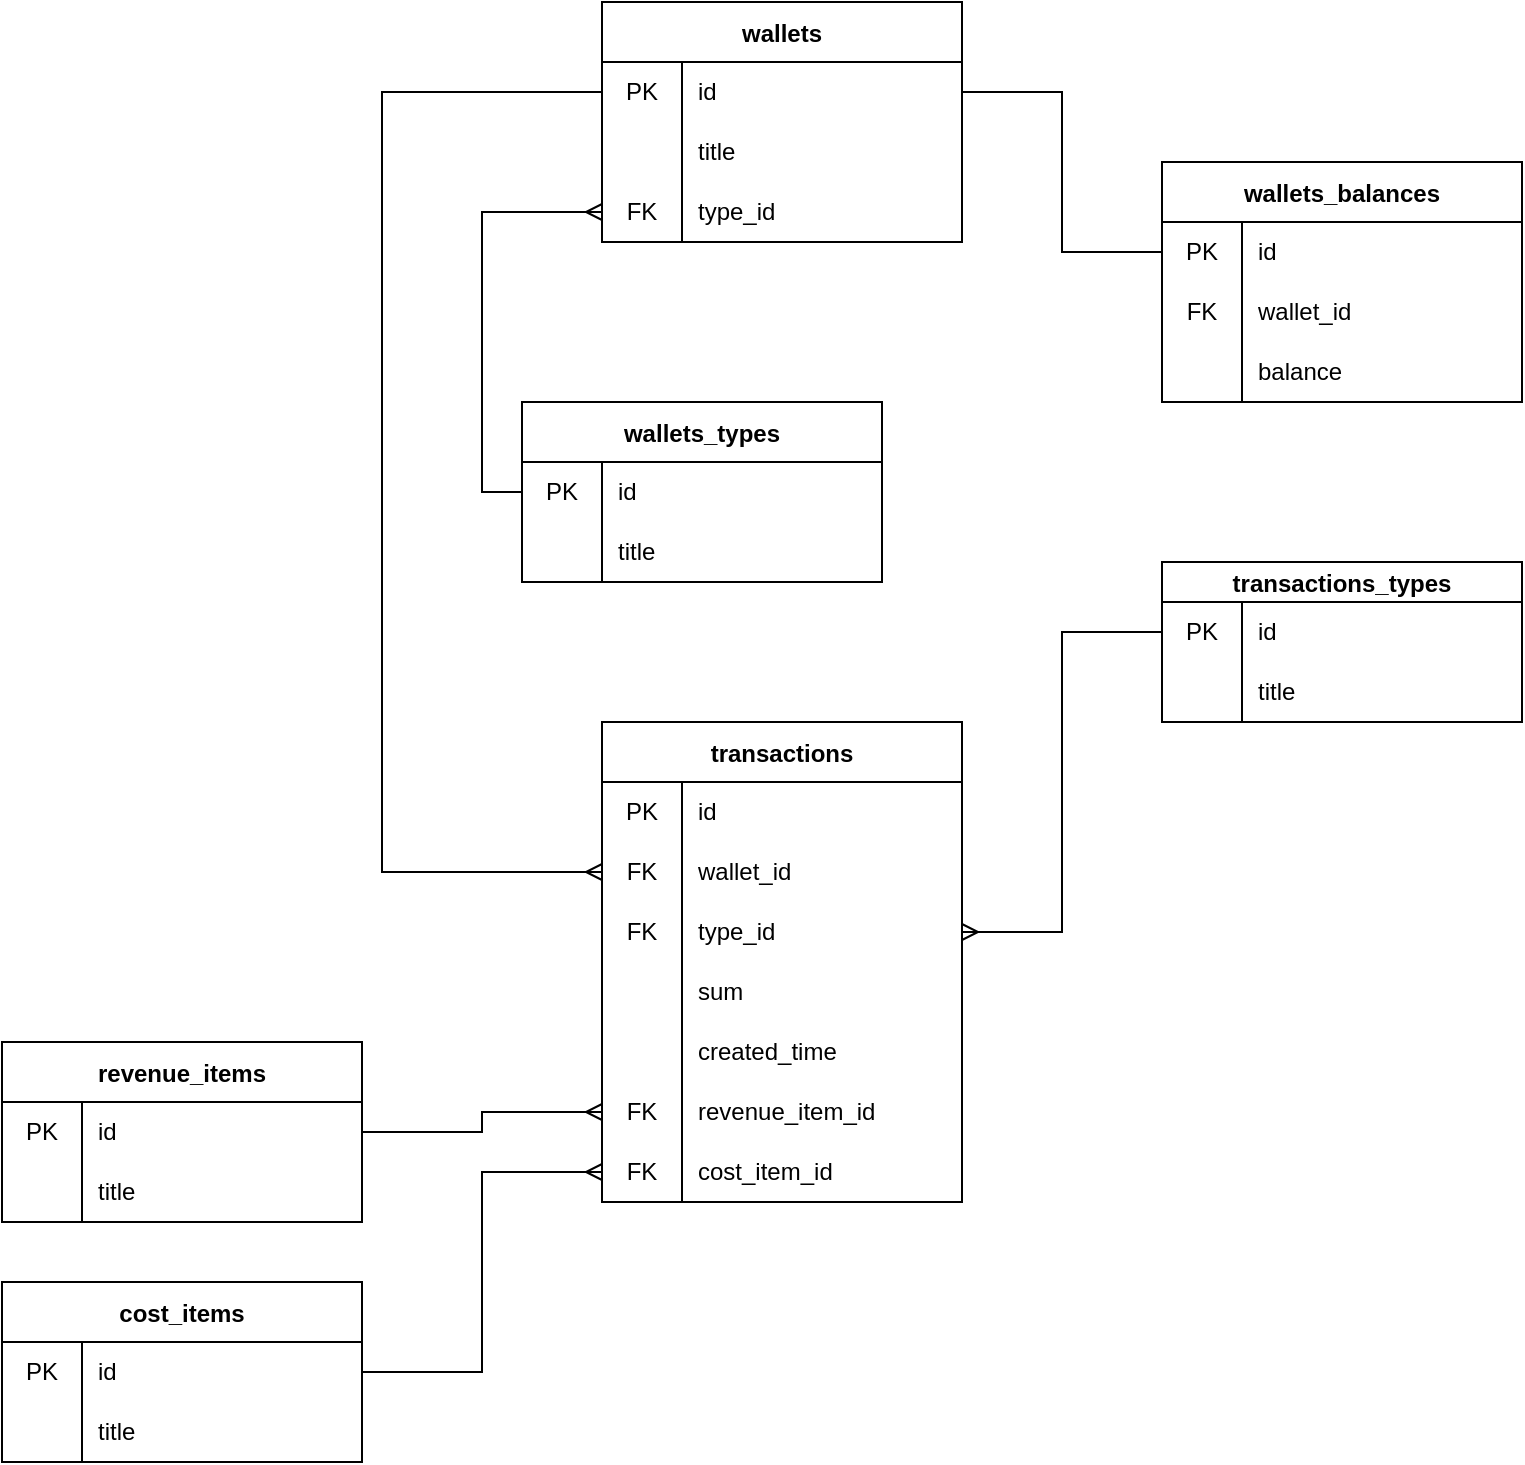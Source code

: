 <mxfile version="16.5.1" type="device"><diagram id="UF14ZefmdgjU-XydNCZp" name="Page-1"><mxGraphModel dx="1298" dy="801" grid="1" gridSize="10" guides="1" tooltips="1" connect="1" arrows="1" fold="1" page="1" pageScale="1" pageWidth="850" pageHeight="1100" math="0" shadow="0"><root><mxCell id="0"/><mxCell id="1" parent="0"/><mxCell id="J1w_E5bbS9iydt24kGFN-1" value="wallets" style="shape=table;startSize=30;container=1;collapsible=0;childLayout=tableLayout;fixedRows=1;rowLines=0;fontStyle=1;" parent="1" vertex="1"><mxGeometry x="320" y="160" width="180" height="120" as="geometry"/></mxCell><mxCell id="J1w_E5bbS9iydt24kGFN-2" value="" style="shape=tableRow;horizontal=0;startSize=0;swimlaneHead=0;swimlaneBody=0;top=0;left=0;bottom=0;right=0;collapsible=0;dropTarget=0;fillColor=none;points=[[0,0.5],[1,0.5]];portConstraint=eastwest;" parent="J1w_E5bbS9iydt24kGFN-1" vertex="1"><mxGeometry y="30" width="180" height="30" as="geometry"/></mxCell><mxCell id="J1w_E5bbS9iydt24kGFN-3" value="PK" style="shape=partialRectangle;html=1;whiteSpace=wrap;connectable=0;fillColor=none;top=0;left=0;bottom=0;right=0;overflow=hidden;pointerEvents=1;" parent="J1w_E5bbS9iydt24kGFN-2" vertex="1"><mxGeometry width="40" height="30" as="geometry"><mxRectangle width="40" height="30" as="alternateBounds"/></mxGeometry></mxCell><mxCell id="J1w_E5bbS9iydt24kGFN-4" value="id" style="shape=partialRectangle;html=1;whiteSpace=wrap;connectable=0;fillColor=none;top=0;left=0;bottom=0;right=0;align=left;spacingLeft=6;overflow=hidden;" parent="J1w_E5bbS9iydt24kGFN-2" vertex="1"><mxGeometry x="40" width="140" height="30" as="geometry"><mxRectangle width="140" height="30" as="alternateBounds"/></mxGeometry></mxCell><mxCell id="J1w_E5bbS9iydt24kGFN-5" value="" style="shape=tableRow;horizontal=0;startSize=0;swimlaneHead=0;swimlaneBody=0;top=0;left=0;bottom=0;right=0;collapsible=0;dropTarget=0;fillColor=none;points=[[0,0.5],[1,0.5]];portConstraint=eastwest;" parent="J1w_E5bbS9iydt24kGFN-1" vertex="1"><mxGeometry y="60" width="180" height="30" as="geometry"/></mxCell><mxCell id="J1w_E5bbS9iydt24kGFN-6" value="" style="shape=partialRectangle;html=1;whiteSpace=wrap;connectable=0;fillColor=none;top=0;left=0;bottom=0;right=0;overflow=hidden;" parent="J1w_E5bbS9iydt24kGFN-5" vertex="1"><mxGeometry width="40" height="30" as="geometry"><mxRectangle width="40" height="30" as="alternateBounds"/></mxGeometry></mxCell><mxCell id="J1w_E5bbS9iydt24kGFN-7" value="title" style="shape=partialRectangle;html=1;whiteSpace=wrap;connectable=0;fillColor=none;top=0;left=0;bottom=0;right=0;align=left;spacingLeft=6;overflow=hidden;" parent="J1w_E5bbS9iydt24kGFN-5" vertex="1"><mxGeometry x="40" width="140" height="30" as="geometry"><mxRectangle width="140" height="30" as="alternateBounds"/></mxGeometry></mxCell><mxCell id="J1w_E5bbS9iydt24kGFN-8" value="" style="shape=tableRow;horizontal=0;startSize=0;swimlaneHead=0;swimlaneBody=0;top=0;left=0;bottom=0;right=0;collapsible=0;dropTarget=0;fillColor=none;points=[[0,0.5],[1,0.5]];portConstraint=eastwest;" parent="J1w_E5bbS9iydt24kGFN-1" vertex="1"><mxGeometry y="90" width="180" height="30" as="geometry"/></mxCell><mxCell id="J1w_E5bbS9iydt24kGFN-9" value="FK" style="shape=partialRectangle;html=1;whiteSpace=wrap;connectable=0;fillColor=none;top=0;left=0;bottom=0;right=0;overflow=hidden;" parent="J1w_E5bbS9iydt24kGFN-8" vertex="1"><mxGeometry width="40" height="30" as="geometry"><mxRectangle width="40" height="30" as="alternateBounds"/></mxGeometry></mxCell><mxCell id="J1w_E5bbS9iydt24kGFN-10" value="type_id" style="shape=partialRectangle;html=1;whiteSpace=wrap;connectable=0;fillColor=none;top=0;left=0;bottom=0;right=0;align=left;spacingLeft=6;overflow=hidden;" parent="J1w_E5bbS9iydt24kGFN-8" vertex="1"><mxGeometry x="40" width="140" height="30" as="geometry"><mxRectangle width="140" height="30" as="alternateBounds"/></mxGeometry></mxCell><mxCell id="J1w_E5bbS9iydt24kGFN-11" value="wallets_types" style="shape=table;startSize=30;container=1;collapsible=0;childLayout=tableLayout;fixedRows=1;rowLines=0;fontStyle=1;" parent="1" vertex="1"><mxGeometry x="280" y="360" width="180" height="90" as="geometry"/></mxCell><mxCell id="J1w_E5bbS9iydt24kGFN-12" value="" style="shape=tableRow;horizontal=0;startSize=0;swimlaneHead=0;swimlaneBody=0;top=0;left=0;bottom=0;right=0;collapsible=0;dropTarget=0;fillColor=none;points=[[0,0.5],[1,0.5]];portConstraint=eastwest;" parent="J1w_E5bbS9iydt24kGFN-11" vertex="1"><mxGeometry y="30" width="180" height="30" as="geometry"/></mxCell><mxCell id="J1w_E5bbS9iydt24kGFN-13" value="PK" style="shape=partialRectangle;html=1;whiteSpace=wrap;connectable=0;fillColor=none;top=0;left=0;bottom=0;right=0;overflow=hidden;pointerEvents=1;" parent="J1w_E5bbS9iydt24kGFN-12" vertex="1"><mxGeometry width="40" height="30" as="geometry"><mxRectangle width="40" height="30" as="alternateBounds"/></mxGeometry></mxCell><mxCell id="J1w_E5bbS9iydt24kGFN-14" value="id" style="shape=partialRectangle;html=1;whiteSpace=wrap;connectable=0;fillColor=none;top=0;left=0;bottom=0;right=0;align=left;spacingLeft=6;overflow=hidden;" parent="J1w_E5bbS9iydt24kGFN-12" vertex="1"><mxGeometry x="40" width="140" height="30" as="geometry"><mxRectangle width="140" height="30" as="alternateBounds"/></mxGeometry></mxCell><mxCell id="J1w_E5bbS9iydt24kGFN-15" value="" style="shape=tableRow;horizontal=0;startSize=0;swimlaneHead=0;swimlaneBody=0;top=0;left=0;bottom=0;right=0;collapsible=0;dropTarget=0;fillColor=none;points=[[0,0.5],[1,0.5]];portConstraint=eastwest;" parent="J1w_E5bbS9iydt24kGFN-11" vertex="1"><mxGeometry y="60" width="180" height="30" as="geometry"/></mxCell><mxCell id="J1w_E5bbS9iydt24kGFN-16" value="" style="shape=partialRectangle;html=1;whiteSpace=wrap;connectable=0;fillColor=none;top=0;left=0;bottom=0;right=0;overflow=hidden;" parent="J1w_E5bbS9iydt24kGFN-15" vertex="1"><mxGeometry width="40" height="30" as="geometry"><mxRectangle width="40" height="30" as="alternateBounds"/></mxGeometry></mxCell><mxCell id="J1w_E5bbS9iydt24kGFN-17" value="title" style="shape=partialRectangle;html=1;whiteSpace=wrap;connectable=0;fillColor=none;top=0;left=0;bottom=0;right=0;align=left;spacingLeft=6;overflow=hidden;" parent="J1w_E5bbS9iydt24kGFN-15" vertex="1"><mxGeometry x="40" width="140" height="30" as="geometry"><mxRectangle width="140" height="30" as="alternateBounds"/></mxGeometry></mxCell><mxCell id="J1w_E5bbS9iydt24kGFN-21" style="edgeStyle=orthogonalEdgeStyle;rounded=0;orthogonalLoop=1;jettySize=auto;html=1;entryX=0;entryY=0.5;entryDx=0;entryDy=0;startArrow=ERmany;startFill=0;endArrow=none;endFill=0;" parent="1" source="J1w_E5bbS9iydt24kGFN-8" target="J1w_E5bbS9iydt24kGFN-12" edge="1"><mxGeometry relative="1" as="geometry"/></mxCell><mxCell id="J1w_E5bbS9iydt24kGFN-22" value="wallets_balances" style="shape=table;startSize=30;container=1;collapsible=0;childLayout=tableLayout;fixedRows=1;rowLines=0;fontStyle=1;" parent="1" vertex="1"><mxGeometry x="600" y="240" width="180" height="120" as="geometry"/></mxCell><mxCell id="J1w_E5bbS9iydt24kGFN-23" value="" style="shape=tableRow;horizontal=0;startSize=0;swimlaneHead=0;swimlaneBody=0;top=0;left=0;bottom=0;right=0;collapsible=0;dropTarget=0;fillColor=none;points=[[0,0.5],[1,0.5]];portConstraint=eastwest;" parent="J1w_E5bbS9iydt24kGFN-22" vertex="1"><mxGeometry y="30" width="180" height="30" as="geometry"/></mxCell><mxCell id="J1w_E5bbS9iydt24kGFN-24" value="PK" style="shape=partialRectangle;html=1;whiteSpace=wrap;connectable=0;fillColor=none;top=0;left=0;bottom=0;right=0;overflow=hidden;pointerEvents=1;" parent="J1w_E5bbS9iydt24kGFN-23" vertex="1"><mxGeometry width="40" height="30" as="geometry"><mxRectangle width="40" height="30" as="alternateBounds"/></mxGeometry></mxCell><mxCell id="J1w_E5bbS9iydt24kGFN-25" value="id" style="shape=partialRectangle;html=1;whiteSpace=wrap;connectable=0;fillColor=none;top=0;left=0;bottom=0;right=0;align=left;spacingLeft=6;overflow=hidden;" parent="J1w_E5bbS9iydt24kGFN-23" vertex="1"><mxGeometry x="40" width="140" height="30" as="geometry"><mxRectangle width="140" height="30" as="alternateBounds"/></mxGeometry></mxCell><mxCell id="J1w_E5bbS9iydt24kGFN-26" value="" style="shape=tableRow;horizontal=0;startSize=0;swimlaneHead=0;swimlaneBody=0;top=0;left=0;bottom=0;right=0;collapsible=0;dropTarget=0;fillColor=none;points=[[0,0.5],[1,0.5]];portConstraint=eastwest;" parent="J1w_E5bbS9iydt24kGFN-22" vertex="1"><mxGeometry y="60" width="180" height="30" as="geometry"/></mxCell><mxCell id="J1w_E5bbS9iydt24kGFN-27" value="FK" style="shape=partialRectangle;html=1;whiteSpace=wrap;connectable=0;fillColor=none;top=0;left=0;bottom=0;right=0;overflow=hidden;" parent="J1w_E5bbS9iydt24kGFN-26" vertex="1"><mxGeometry width="40" height="30" as="geometry"><mxRectangle width="40" height="30" as="alternateBounds"/></mxGeometry></mxCell><mxCell id="J1w_E5bbS9iydt24kGFN-28" value="wallet_id" style="shape=partialRectangle;html=1;whiteSpace=wrap;connectable=0;fillColor=none;top=0;left=0;bottom=0;right=0;align=left;spacingLeft=6;overflow=hidden;" parent="J1w_E5bbS9iydt24kGFN-26" vertex="1"><mxGeometry x="40" width="140" height="30" as="geometry"><mxRectangle width="140" height="30" as="alternateBounds"/></mxGeometry></mxCell><mxCell id="J1w_E5bbS9iydt24kGFN-32" value="" style="shape=tableRow;horizontal=0;startSize=0;swimlaneHead=0;swimlaneBody=0;top=0;left=0;bottom=0;right=0;collapsible=0;dropTarget=0;fillColor=none;points=[[0,0.5],[1,0.5]];portConstraint=eastwest;" parent="J1w_E5bbS9iydt24kGFN-22" vertex="1"><mxGeometry y="90" width="180" height="30" as="geometry"/></mxCell><mxCell id="J1w_E5bbS9iydt24kGFN-33" value="" style="shape=partialRectangle;html=1;whiteSpace=wrap;connectable=0;fillColor=none;top=0;left=0;bottom=0;right=0;overflow=hidden;" parent="J1w_E5bbS9iydt24kGFN-32" vertex="1"><mxGeometry width="40" height="30" as="geometry"><mxRectangle width="40" height="30" as="alternateBounds"/></mxGeometry></mxCell><mxCell id="J1w_E5bbS9iydt24kGFN-34" value="balance" style="shape=partialRectangle;html=1;whiteSpace=wrap;connectable=0;fillColor=none;top=0;left=0;bottom=0;right=0;align=left;spacingLeft=6;overflow=hidden;" parent="J1w_E5bbS9iydt24kGFN-32" vertex="1"><mxGeometry x="40" width="140" height="30" as="geometry"><mxRectangle width="140" height="30" as="alternateBounds"/></mxGeometry></mxCell><mxCell id="J1w_E5bbS9iydt24kGFN-36" style="edgeStyle=orthogonalEdgeStyle;rounded=0;orthogonalLoop=1;jettySize=auto;html=1;endArrow=none;endFill=0;" parent="1" source="J1w_E5bbS9iydt24kGFN-23" target="J1w_E5bbS9iydt24kGFN-2" edge="1"><mxGeometry relative="1" as="geometry"/></mxCell><mxCell id="J1w_E5bbS9iydt24kGFN-48" value="transactions" style="shape=table;startSize=30;container=1;collapsible=0;childLayout=tableLayout;fixedRows=1;rowLines=0;fontStyle=1;" parent="1" vertex="1"><mxGeometry x="320" y="520" width="180" height="240" as="geometry"/></mxCell><mxCell id="J1w_E5bbS9iydt24kGFN-49" value="" style="shape=tableRow;horizontal=0;startSize=0;swimlaneHead=0;swimlaneBody=0;top=0;left=0;bottom=0;right=0;collapsible=0;dropTarget=0;fillColor=none;points=[[0,0.5],[1,0.5]];portConstraint=eastwest;" parent="J1w_E5bbS9iydt24kGFN-48" vertex="1"><mxGeometry y="30" width="180" height="30" as="geometry"/></mxCell><mxCell id="J1w_E5bbS9iydt24kGFN-50" value="PK" style="shape=partialRectangle;html=1;whiteSpace=wrap;connectable=0;fillColor=none;top=0;left=0;bottom=0;right=0;overflow=hidden;pointerEvents=1;" parent="J1w_E5bbS9iydt24kGFN-49" vertex="1"><mxGeometry width="40" height="30" as="geometry"><mxRectangle width="40" height="30" as="alternateBounds"/></mxGeometry></mxCell><mxCell id="J1w_E5bbS9iydt24kGFN-51" value="id" style="shape=partialRectangle;html=1;whiteSpace=wrap;connectable=0;fillColor=none;top=0;left=0;bottom=0;right=0;align=left;spacingLeft=6;overflow=hidden;" parent="J1w_E5bbS9iydt24kGFN-49" vertex="1"><mxGeometry x="40" width="140" height="30" as="geometry"><mxRectangle width="140" height="30" as="alternateBounds"/></mxGeometry></mxCell><mxCell id="J1w_E5bbS9iydt24kGFN-52" value="" style="shape=tableRow;horizontal=0;startSize=0;swimlaneHead=0;swimlaneBody=0;top=0;left=0;bottom=0;right=0;collapsible=0;dropTarget=0;fillColor=none;points=[[0,0.5],[1,0.5]];portConstraint=eastwest;" parent="J1w_E5bbS9iydt24kGFN-48" vertex="1"><mxGeometry y="60" width="180" height="30" as="geometry"/></mxCell><mxCell id="J1w_E5bbS9iydt24kGFN-53" value="FK" style="shape=partialRectangle;html=1;whiteSpace=wrap;connectable=0;fillColor=none;top=0;left=0;bottom=0;right=0;overflow=hidden;" parent="J1w_E5bbS9iydt24kGFN-52" vertex="1"><mxGeometry width="40" height="30" as="geometry"><mxRectangle width="40" height="30" as="alternateBounds"/></mxGeometry></mxCell><mxCell id="J1w_E5bbS9iydt24kGFN-54" value="wallet_id" style="shape=partialRectangle;html=1;whiteSpace=wrap;connectable=0;fillColor=none;top=0;left=0;bottom=0;right=0;align=left;spacingLeft=6;overflow=hidden;" parent="J1w_E5bbS9iydt24kGFN-52" vertex="1"><mxGeometry x="40" width="140" height="30" as="geometry"><mxRectangle width="140" height="30" as="alternateBounds"/></mxGeometry></mxCell><mxCell id="J1w_E5bbS9iydt24kGFN-55" value="" style="shape=tableRow;horizontal=0;startSize=0;swimlaneHead=0;swimlaneBody=0;top=0;left=0;bottom=0;right=0;collapsible=0;dropTarget=0;fillColor=none;points=[[0,0.5],[1,0.5]];portConstraint=eastwest;" parent="J1w_E5bbS9iydt24kGFN-48" vertex="1"><mxGeometry y="90" width="180" height="30" as="geometry"/></mxCell><mxCell id="J1w_E5bbS9iydt24kGFN-56" value="FK" style="shape=partialRectangle;html=1;whiteSpace=wrap;connectable=0;fillColor=none;top=0;left=0;bottom=0;right=0;overflow=hidden;" parent="J1w_E5bbS9iydt24kGFN-55" vertex="1"><mxGeometry width="40" height="30" as="geometry"><mxRectangle width="40" height="30" as="alternateBounds"/></mxGeometry></mxCell><mxCell id="J1w_E5bbS9iydt24kGFN-57" value="type_id" style="shape=partialRectangle;html=1;whiteSpace=wrap;connectable=0;fillColor=none;top=0;left=0;bottom=0;right=0;align=left;spacingLeft=6;overflow=hidden;" parent="J1w_E5bbS9iydt24kGFN-55" vertex="1"><mxGeometry x="40" width="140" height="30" as="geometry"><mxRectangle width="140" height="30" as="alternateBounds"/></mxGeometry></mxCell><mxCell id="J1w_E5bbS9iydt24kGFN-58" value="" style="shape=tableRow;horizontal=0;startSize=0;swimlaneHead=0;swimlaneBody=0;top=0;left=0;bottom=0;right=0;collapsible=0;dropTarget=0;fillColor=none;points=[[0,0.5],[1,0.5]];portConstraint=eastwest;" parent="J1w_E5bbS9iydt24kGFN-48" vertex="1"><mxGeometry y="120" width="180" height="30" as="geometry"/></mxCell><mxCell id="J1w_E5bbS9iydt24kGFN-59" value="" style="shape=partialRectangle;html=1;whiteSpace=wrap;connectable=0;fillColor=none;top=0;left=0;bottom=0;right=0;overflow=hidden;" parent="J1w_E5bbS9iydt24kGFN-58" vertex="1"><mxGeometry width="40" height="30" as="geometry"><mxRectangle width="40" height="30" as="alternateBounds"/></mxGeometry></mxCell><mxCell id="J1w_E5bbS9iydt24kGFN-60" value="sum" style="shape=partialRectangle;html=1;whiteSpace=wrap;connectable=0;fillColor=none;top=0;left=0;bottom=0;right=0;align=left;spacingLeft=6;overflow=hidden;" parent="J1w_E5bbS9iydt24kGFN-58" vertex="1"><mxGeometry x="40" width="140" height="30" as="geometry"><mxRectangle width="140" height="30" as="alternateBounds"/></mxGeometry></mxCell><mxCell id="J1w_E5bbS9iydt24kGFN-61" value="" style="shape=tableRow;horizontal=0;startSize=0;swimlaneHead=0;swimlaneBody=0;top=0;left=0;bottom=0;right=0;collapsible=0;dropTarget=0;fillColor=none;points=[[0,0.5],[1,0.5]];portConstraint=eastwest;" parent="J1w_E5bbS9iydt24kGFN-48" vertex="1"><mxGeometry y="150" width="180" height="30" as="geometry"/></mxCell><mxCell id="J1w_E5bbS9iydt24kGFN-62" value="" style="shape=partialRectangle;html=1;whiteSpace=wrap;connectable=0;fillColor=none;top=0;left=0;bottom=0;right=0;overflow=hidden;pointerEvents=1;" parent="J1w_E5bbS9iydt24kGFN-61" vertex="1"><mxGeometry width="40" height="30" as="geometry"><mxRectangle width="40" height="30" as="alternateBounds"/></mxGeometry></mxCell><mxCell id="J1w_E5bbS9iydt24kGFN-63" value="created_time" style="shape=partialRectangle;html=1;whiteSpace=wrap;connectable=0;fillColor=none;top=0;left=0;bottom=0;right=0;align=left;spacingLeft=6;overflow=hidden;" parent="J1w_E5bbS9iydt24kGFN-61" vertex="1"><mxGeometry x="40" width="140" height="30" as="geometry"><mxRectangle width="140" height="30" as="alternateBounds"/></mxGeometry></mxCell><mxCell id="dGZhr27rmkxhjZqOa2Eg-13" value="" style="shape=tableRow;horizontal=0;startSize=0;swimlaneHead=0;swimlaneBody=0;top=0;left=0;bottom=0;right=0;collapsible=0;dropTarget=0;fillColor=none;points=[[0,0.5],[1,0.5]];portConstraint=eastwest;" vertex="1" parent="J1w_E5bbS9iydt24kGFN-48"><mxGeometry y="180" width="180" height="30" as="geometry"/></mxCell><mxCell id="dGZhr27rmkxhjZqOa2Eg-14" value="FK" style="shape=partialRectangle;html=1;whiteSpace=wrap;connectable=0;fillColor=none;top=0;left=0;bottom=0;right=0;overflow=hidden;pointerEvents=1;" vertex="1" parent="dGZhr27rmkxhjZqOa2Eg-13"><mxGeometry width="40" height="30" as="geometry"><mxRectangle width="40" height="30" as="alternateBounds"/></mxGeometry></mxCell><mxCell id="dGZhr27rmkxhjZqOa2Eg-15" value="revenue_item_id" style="shape=partialRectangle;html=1;whiteSpace=wrap;connectable=0;fillColor=none;top=0;left=0;bottom=0;right=0;align=left;spacingLeft=6;overflow=hidden;" vertex="1" parent="dGZhr27rmkxhjZqOa2Eg-13"><mxGeometry x="40" width="140" height="30" as="geometry"><mxRectangle width="140" height="30" as="alternateBounds"/></mxGeometry></mxCell><mxCell id="dGZhr27rmkxhjZqOa2Eg-26" value="" style="shape=tableRow;horizontal=0;startSize=0;swimlaneHead=0;swimlaneBody=0;top=0;left=0;bottom=0;right=0;collapsible=0;dropTarget=0;fillColor=none;points=[[0,0.5],[1,0.5]];portConstraint=eastwest;" vertex="1" parent="J1w_E5bbS9iydt24kGFN-48"><mxGeometry y="210" width="180" height="30" as="geometry"/></mxCell><mxCell id="dGZhr27rmkxhjZqOa2Eg-27" value="FK" style="shape=partialRectangle;html=1;whiteSpace=wrap;connectable=0;fillColor=none;top=0;left=0;bottom=0;right=0;overflow=hidden;pointerEvents=1;" vertex="1" parent="dGZhr27rmkxhjZqOa2Eg-26"><mxGeometry width="40" height="30" as="geometry"><mxRectangle width="40" height="30" as="alternateBounds"/></mxGeometry></mxCell><mxCell id="dGZhr27rmkxhjZqOa2Eg-28" value="cost_item_id" style="shape=partialRectangle;html=1;whiteSpace=wrap;connectable=0;fillColor=none;top=0;left=0;bottom=0;right=0;align=left;spacingLeft=6;overflow=hidden;" vertex="1" parent="dGZhr27rmkxhjZqOa2Eg-26"><mxGeometry x="40" width="140" height="30" as="geometry"><mxRectangle width="140" height="30" as="alternateBounds"/></mxGeometry></mxCell><mxCell id="J1w_E5bbS9iydt24kGFN-66" style="edgeStyle=orthogonalEdgeStyle;rounded=0;orthogonalLoop=1;jettySize=auto;html=1;entryX=0;entryY=0.5;entryDx=0;entryDy=0;startArrow=ERmany;startFill=0;endArrow=none;endFill=0;" parent="1" source="J1w_E5bbS9iydt24kGFN-52" target="J1w_E5bbS9iydt24kGFN-2" edge="1"><mxGeometry relative="1" as="geometry"><Array as="points"><mxPoint x="210" y="595"/><mxPoint x="210" y="205"/></Array></mxGeometry></mxCell><mxCell id="J1w_E5bbS9iydt24kGFN-67" value="transactions_types" style="shape=table;startSize=20;container=1;collapsible=0;childLayout=tableLayout;fixedRows=1;rowLines=0;fontStyle=1;" parent="1" vertex="1"><mxGeometry x="600" y="440" width="180" height="80" as="geometry"/></mxCell><mxCell id="J1w_E5bbS9iydt24kGFN-68" value="" style="shape=tableRow;horizontal=0;startSize=0;swimlaneHead=0;swimlaneBody=0;top=0;left=0;bottom=0;right=0;collapsible=0;dropTarget=0;fillColor=none;points=[[0,0.5],[1,0.5]];portConstraint=eastwest;" parent="J1w_E5bbS9iydt24kGFN-67" vertex="1"><mxGeometry y="20" width="180" height="30" as="geometry"/></mxCell><mxCell id="J1w_E5bbS9iydt24kGFN-69" value="PK" style="shape=partialRectangle;html=1;whiteSpace=wrap;connectable=0;fillColor=none;top=0;left=0;bottom=0;right=0;overflow=hidden;pointerEvents=1;" parent="J1w_E5bbS9iydt24kGFN-68" vertex="1"><mxGeometry width="40" height="30" as="geometry"><mxRectangle width="40" height="30" as="alternateBounds"/></mxGeometry></mxCell><mxCell id="J1w_E5bbS9iydt24kGFN-70" value="id" style="shape=partialRectangle;html=1;whiteSpace=wrap;connectable=0;fillColor=none;top=0;left=0;bottom=0;right=0;align=left;spacingLeft=6;overflow=hidden;" parent="J1w_E5bbS9iydt24kGFN-68" vertex="1"><mxGeometry x="40" width="140" height="30" as="geometry"><mxRectangle width="140" height="30" as="alternateBounds"/></mxGeometry></mxCell><mxCell id="J1w_E5bbS9iydt24kGFN-71" value="" style="shape=tableRow;horizontal=0;startSize=0;swimlaneHead=0;swimlaneBody=0;top=0;left=0;bottom=0;right=0;collapsible=0;dropTarget=0;fillColor=none;points=[[0,0.5],[1,0.5]];portConstraint=eastwest;" parent="J1w_E5bbS9iydt24kGFN-67" vertex="1"><mxGeometry y="50" width="180" height="30" as="geometry"/></mxCell><mxCell id="J1w_E5bbS9iydt24kGFN-72" value="" style="shape=partialRectangle;html=1;whiteSpace=wrap;connectable=0;fillColor=none;top=0;left=0;bottom=0;right=0;overflow=hidden;" parent="J1w_E5bbS9iydt24kGFN-71" vertex="1"><mxGeometry width="40" height="30" as="geometry"><mxRectangle width="40" height="30" as="alternateBounds"/></mxGeometry></mxCell><mxCell id="J1w_E5bbS9iydt24kGFN-73" value="title" style="shape=partialRectangle;html=1;whiteSpace=wrap;connectable=0;fillColor=none;top=0;left=0;bottom=0;right=0;align=left;spacingLeft=6;overflow=hidden;" parent="J1w_E5bbS9iydt24kGFN-71" vertex="1"><mxGeometry x="40" width="140" height="30" as="geometry"><mxRectangle width="140" height="30" as="alternateBounds"/></mxGeometry></mxCell><mxCell id="J1w_E5bbS9iydt24kGFN-77" style="edgeStyle=orthogonalEdgeStyle;rounded=0;orthogonalLoop=1;jettySize=auto;html=1;entryX=0;entryY=0.5;entryDx=0;entryDy=0;startArrow=ERmany;startFill=0;endArrow=none;endFill=0;" parent="1" source="J1w_E5bbS9iydt24kGFN-55" target="J1w_E5bbS9iydt24kGFN-68" edge="1"><mxGeometry relative="1" as="geometry"/></mxCell><mxCell id="dGZhr27rmkxhjZqOa2Eg-3" value="revenue_items" style="shape=table;startSize=30;container=1;collapsible=0;childLayout=tableLayout;fixedRows=1;rowLines=0;fontStyle=1;" vertex="1" parent="1"><mxGeometry x="20" y="680" width="180" height="90" as="geometry"/></mxCell><mxCell id="dGZhr27rmkxhjZqOa2Eg-4" value="" style="shape=tableRow;horizontal=0;startSize=0;swimlaneHead=0;swimlaneBody=0;top=0;left=0;bottom=0;right=0;collapsible=0;dropTarget=0;fillColor=none;points=[[0,0.5],[1,0.5]];portConstraint=eastwest;" vertex="1" parent="dGZhr27rmkxhjZqOa2Eg-3"><mxGeometry y="30" width="180" height="30" as="geometry"/></mxCell><mxCell id="dGZhr27rmkxhjZqOa2Eg-5" value="PK" style="shape=partialRectangle;html=1;whiteSpace=wrap;connectable=0;fillColor=none;top=0;left=0;bottom=0;right=0;overflow=hidden;pointerEvents=1;" vertex="1" parent="dGZhr27rmkxhjZqOa2Eg-4"><mxGeometry width="40" height="30" as="geometry"><mxRectangle width="40" height="30" as="alternateBounds"/></mxGeometry></mxCell><mxCell id="dGZhr27rmkxhjZqOa2Eg-6" value="id" style="shape=partialRectangle;html=1;whiteSpace=wrap;connectable=0;fillColor=none;top=0;left=0;bottom=0;right=0;align=left;spacingLeft=6;overflow=hidden;" vertex="1" parent="dGZhr27rmkxhjZqOa2Eg-4"><mxGeometry x="40" width="140" height="30" as="geometry"><mxRectangle width="140" height="30" as="alternateBounds"/></mxGeometry></mxCell><mxCell id="dGZhr27rmkxhjZqOa2Eg-16" value="" style="shape=tableRow;horizontal=0;startSize=0;swimlaneHead=0;swimlaneBody=0;top=0;left=0;bottom=0;right=0;collapsible=0;dropTarget=0;fillColor=none;points=[[0,0.5],[1,0.5]];portConstraint=eastwest;" vertex="1" parent="dGZhr27rmkxhjZqOa2Eg-3"><mxGeometry y="60" width="180" height="30" as="geometry"/></mxCell><mxCell id="dGZhr27rmkxhjZqOa2Eg-17" value="" style="shape=partialRectangle;html=1;whiteSpace=wrap;connectable=0;fillColor=none;top=0;left=0;bottom=0;right=0;overflow=hidden;pointerEvents=1;" vertex="1" parent="dGZhr27rmkxhjZqOa2Eg-16"><mxGeometry width="40" height="30" as="geometry"><mxRectangle width="40" height="30" as="alternateBounds"/></mxGeometry></mxCell><mxCell id="dGZhr27rmkxhjZqOa2Eg-18" value="title" style="shape=partialRectangle;html=1;whiteSpace=wrap;connectable=0;fillColor=none;top=0;left=0;bottom=0;right=0;align=left;spacingLeft=6;overflow=hidden;" vertex="1" parent="dGZhr27rmkxhjZqOa2Eg-16"><mxGeometry x="40" width="140" height="30" as="geometry"><mxRectangle width="140" height="30" as="alternateBounds"/></mxGeometry></mxCell><mxCell id="dGZhr27rmkxhjZqOa2Eg-19" value="cost_items" style="shape=table;startSize=30;container=1;collapsible=0;childLayout=tableLayout;fixedRows=1;rowLines=0;fontStyle=1;" vertex="1" parent="1"><mxGeometry x="20" y="800" width="180" height="90" as="geometry"/></mxCell><mxCell id="dGZhr27rmkxhjZqOa2Eg-20" value="" style="shape=tableRow;horizontal=0;startSize=0;swimlaneHead=0;swimlaneBody=0;top=0;left=0;bottom=0;right=0;collapsible=0;dropTarget=0;fillColor=none;points=[[0,0.5],[1,0.5]];portConstraint=eastwest;" vertex="1" parent="dGZhr27rmkxhjZqOa2Eg-19"><mxGeometry y="30" width="180" height="30" as="geometry"/></mxCell><mxCell id="dGZhr27rmkxhjZqOa2Eg-21" value="PK" style="shape=partialRectangle;html=1;whiteSpace=wrap;connectable=0;fillColor=none;top=0;left=0;bottom=0;right=0;overflow=hidden;pointerEvents=1;" vertex="1" parent="dGZhr27rmkxhjZqOa2Eg-20"><mxGeometry width="40" height="30" as="geometry"><mxRectangle width="40" height="30" as="alternateBounds"/></mxGeometry></mxCell><mxCell id="dGZhr27rmkxhjZqOa2Eg-22" value="id" style="shape=partialRectangle;html=1;whiteSpace=wrap;connectable=0;fillColor=none;top=0;left=0;bottom=0;right=0;align=left;spacingLeft=6;overflow=hidden;" vertex="1" parent="dGZhr27rmkxhjZqOa2Eg-20"><mxGeometry x="40" width="140" height="30" as="geometry"><mxRectangle width="140" height="30" as="alternateBounds"/></mxGeometry></mxCell><mxCell id="dGZhr27rmkxhjZqOa2Eg-23" value="" style="shape=tableRow;horizontal=0;startSize=0;swimlaneHead=0;swimlaneBody=0;top=0;left=0;bottom=0;right=0;collapsible=0;dropTarget=0;fillColor=none;points=[[0,0.5],[1,0.5]];portConstraint=eastwest;" vertex="1" parent="dGZhr27rmkxhjZqOa2Eg-19"><mxGeometry y="60" width="180" height="30" as="geometry"/></mxCell><mxCell id="dGZhr27rmkxhjZqOa2Eg-24" value="" style="shape=partialRectangle;html=1;whiteSpace=wrap;connectable=0;fillColor=none;top=0;left=0;bottom=0;right=0;overflow=hidden;pointerEvents=1;" vertex="1" parent="dGZhr27rmkxhjZqOa2Eg-23"><mxGeometry width="40" height="30" as="geometry"><mxRectangle width="40" height="30" as="alternateBounds"/></mxGeometry></mxCell><mxCell id="dGZhr27rmkxhjZqOa2Eg-25" value="title" style="shape=partialRectangle;html=1;whiteSpace=wrap;connectable=0;fillColor=none;top=0;left=0;bottom=0;right=0;align=left;spacingLeft=6;overflow=hidden;" vertex="1" parent="dGZhr27rmkxhjZqOa2Eg-23"><mxGeometry x="40" width="140" height="30" as="geometry"><mxRectangle width="140" height="30" as="alternateBounds"/></mxGeometry></mxCell><mxCell id="dGZhr27rmkxhjZqOa2Eg-29" style="edgeStyle=orthogonalEdgeStyle;rounded=0;orthogonalLoop=1;jettySize=auto;html=1;entryX=0;entryY=0.5;entryDx=0;entryDy=0;endArrow=ERmany;endFill=0;" edge="1" parent="1" source="dGZhr27rmkxhjZqOa2Eg-4" target="dGZhr27rmkxhjZqOa2Eg-13"><mxGeometry relative="1" as="geometry"/></mxCell><mxCell id="dGZhr27rmkxhjZqOa2Eg-30" style="edgeStyle=orthogonalEdgeStyle;rounded=0;orthogonalLoop=1;jettySize=auto;html=1;entryX=0;entryY=0.5;entryDx=0;entryDy=0;endArrow=ERmany;endFill=0;" edge="1" parent="1" source="dGZhr27rmkxhjZqOa2Eg-20" target="dGZhr27rmkxhjZqOa2Eg-26"><mxGeometry relative="1" as="geometry"/></mxCell></root></mxGraphModel></diagram></mxfile>